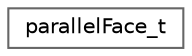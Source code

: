 digraph "Graphical Class Hierarchy"
{
 // LATEX_PDF_SIZE
  bgcolor="transparent";
  edge [fontname=Helvetica,fontsize=10,labelfontname=Helvetica,labelfontsize=10];
  node [fontname=Helvetica,fontsize=10,shape=box,height=0.2,width=0.4];
  rankdir="LR";
  Node0 [id="Node000000",label="parallelFace_t",height=0.2,width=0.4,color="grey40", fillcolor="white", style="filled",URL="$structparallelFace__t.html",tooltip=" "];
}
